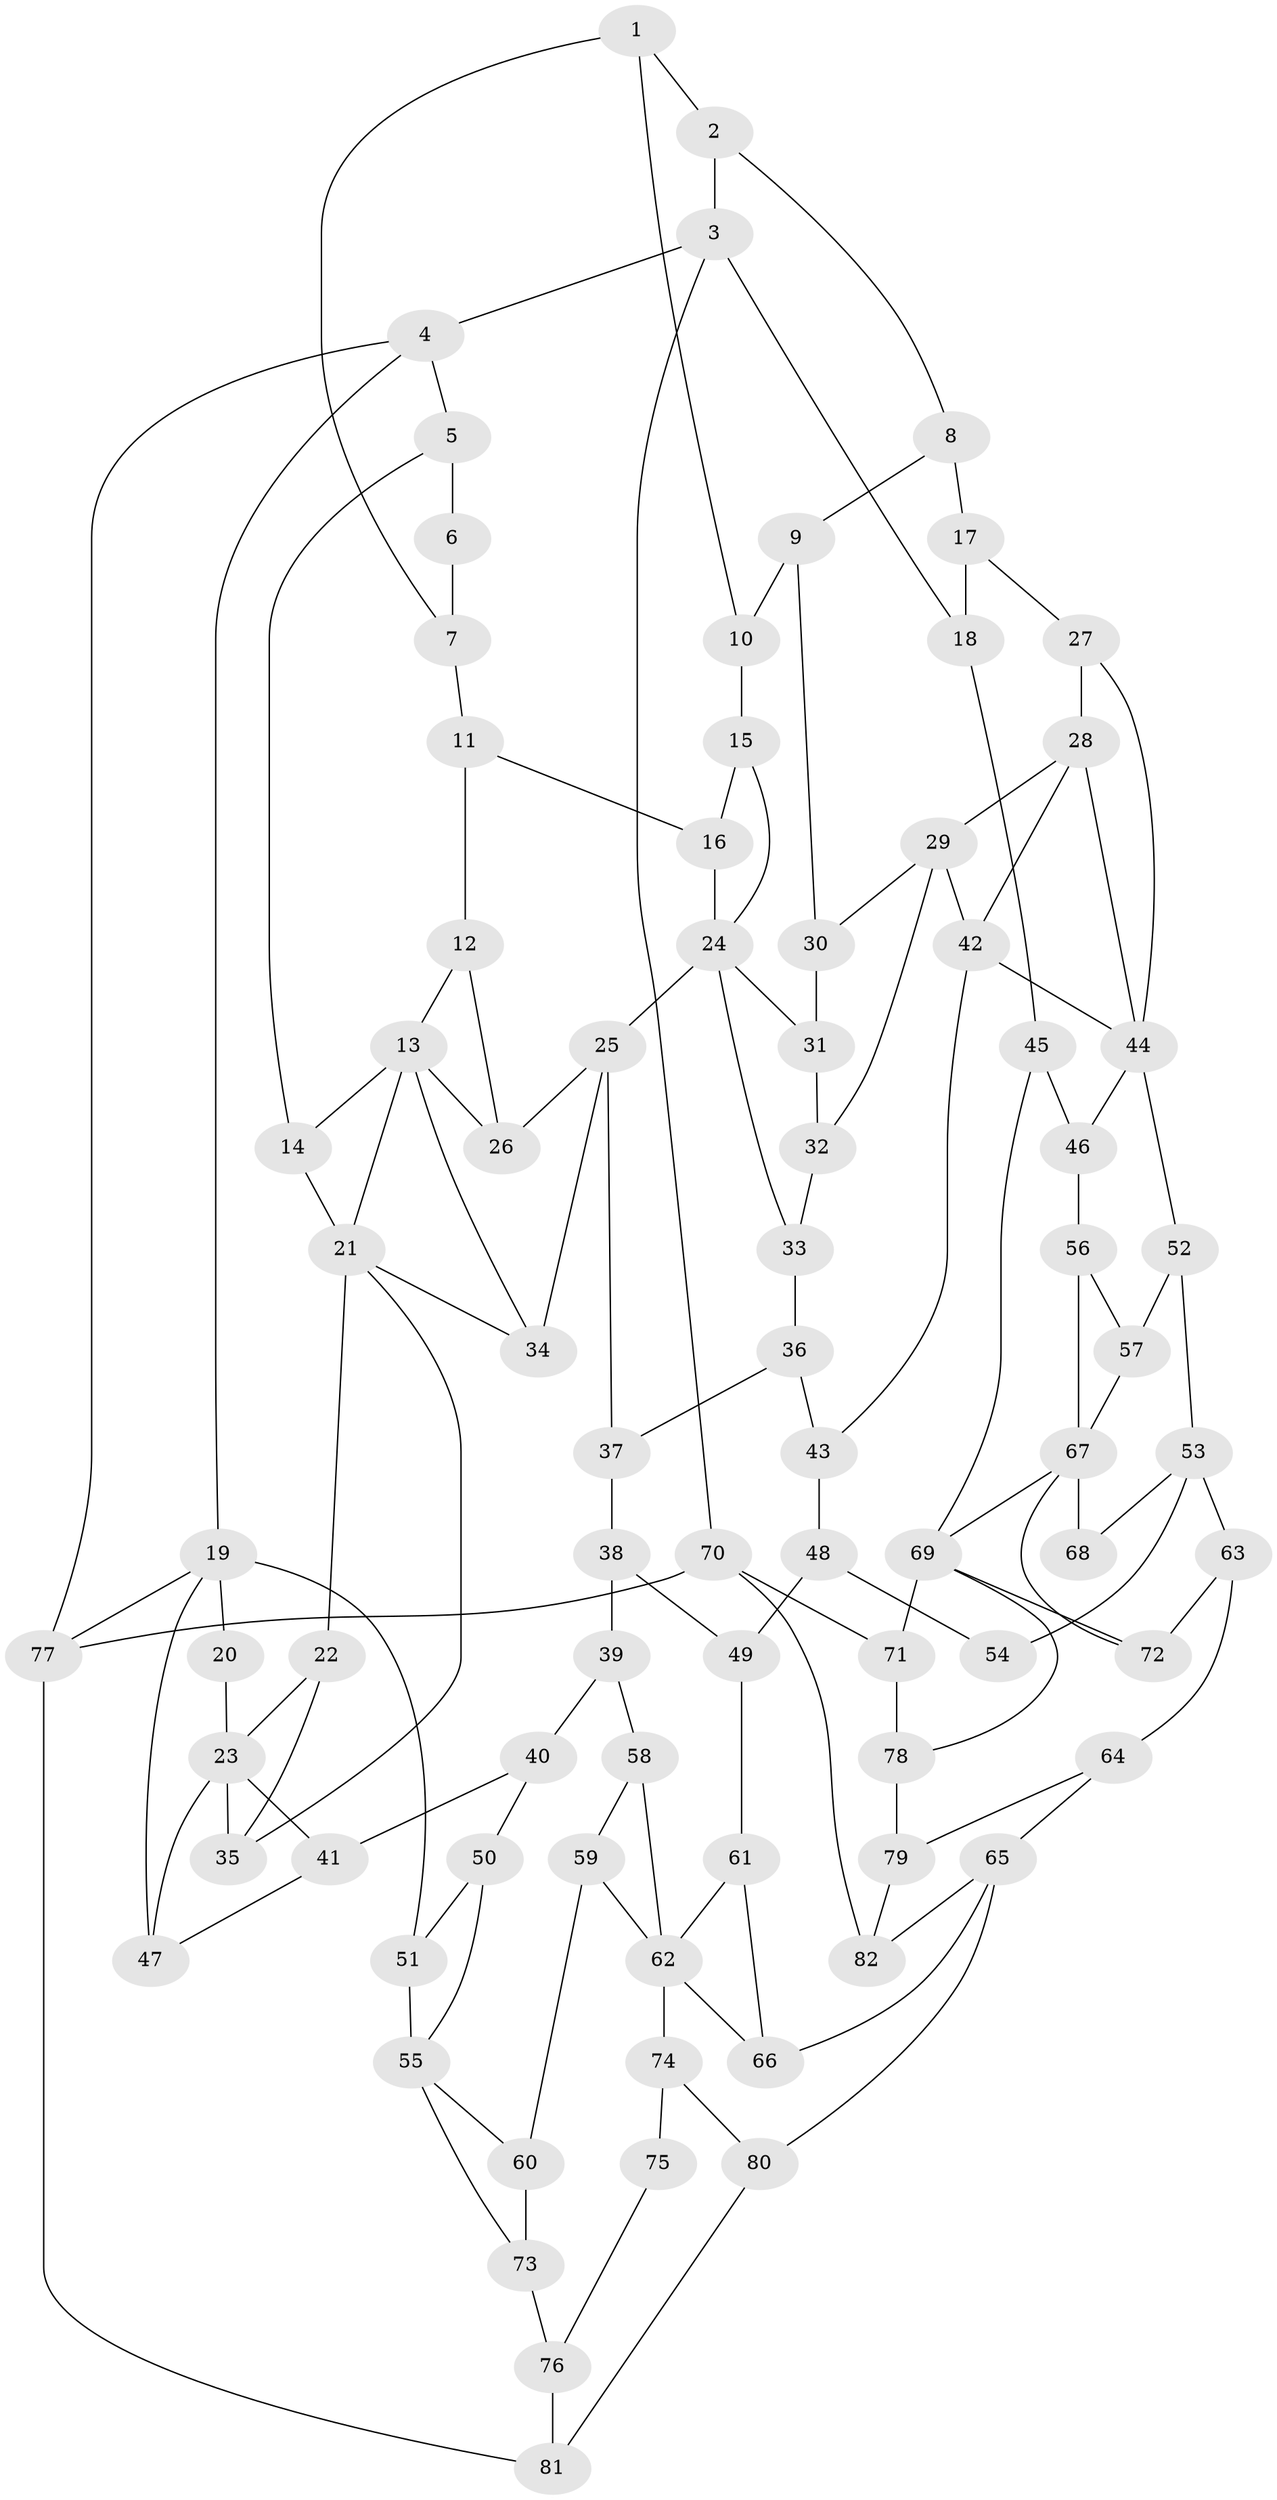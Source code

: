 // original degree distribution, {3: 0.022058823529411766, 4: 0.2426470588235294, 6: 0.2426470588235294, 5: 0.49264705882352944}
// Generated by graph-tools (version 1.1) at 2025/54/03/04/25 22:54:18]
// undirected, 82 vertices, 135 edges
graph export_dot {
  node [color=gray90,style=filled];
  1;
  2;
  3;
  4;
  5;
  6;
  7;
  8;
  9;
  10;
  11;
  12;
  13;
  14;
  15;
  16;
  17;
  18;
  19;
  20;
  21;
  22;
  23;
  24;
  25;
  26;
  27;
  28;
  29;
  30;
  31;
  32;
  33;
  34;
  35;
  36;
  37;
  38;
  39;
  40;
  41;
  42;
  43;
  44;
  45;
  46;
  47;
  48;
  49;
  50;
  51;
  52;
  53;
  54;
  55;
  56;
  57;
  58;
  59;
  60;
  61;
  62;
  63;
  64;
  65;
  66;
  67;
  68;
  69;
  70;
  71;
  72;
  73;
  74;
  75;
  76;
  77;
  78;
  79;
  80;
  81;
  82;
  1 -- 2 [weight=1.0];
  1 -- 7 [weight=1.0];
  1 -- 10 [weight=1.0];
  2 -- 3 [weight=1.0];
  2 -- 8 [weight=1.0];
  3 -- 4 [weight=1.0];
  3 -- 18 [weight=1.0];
  3 -- 70 [weight=1.0];
  4 -- 5 [weight=1.0];
  4 -- 19 [weight=1.0];
  4 -- 77 [weight=1.0];
  5 -- 6 [weight=1.0];
  5 -- 14 [weight=1.0];
  6 -- 7 [weight=1.0];
  7 -- 11 [weight=1.0];
  8 -- 9 [weight=1.0];
  8 -- 17 [weight=1.0];
  9 -- 10 [weight=1.0];
  9 -- 30 [weight=1.0];
  10 -- 15 [weight=1.0];
  11 -- 12 [weight=1.0];
  11 -- 16 [weight=1.0];
  12 -- 13 [weight=1.0];
  12 -- 26 [weight=1.0];
  13 -- 14 [weight=1.0];
  13 -- 21 [weight=2.0];
  13 -- 26 [weight=1.0];
  13 -- 34 [weight=1.0];
  14 -- 21 [weight=1.0];
  15 -- 16 [weight=1.0];
  15 -- 24 [weight=1.0];
  16 -- 24 [weight=1.0];
  17 -- 18 [weight=1.0];
  17 -- 27 [weight=1.0];
  18 -- 45 [weight=1.0];
  19 -- 20 [weight=1.0];
  19 -- 47 [weight=1.0];
  19 -- 51 [weight=2.0];
  19 -- 77 [weight=1.0];
  20 -- 23 [weight=2.0];
  21 -- 22 [weight=1.0];
  21 -- 34 [weight=1.0];
  21 -- 35 [weight=1.0];
  22 -- 23 [weight=1.0];
  22 -- 35 [weight=1.0];
  23 -- 35 [weight=1.0];
  23 -- 41 [weight=1.0];
  23 -- 47 [weight=1.0];
  24 -- 25 [weight=2.0];
  24 -- 31 [weight=1.0];
  24 -- 33 [weight=1.0];
  25 -- 26 [weight=1.0];
  25 -- 34 [weight=1.0];
  25 -- 37 [weight=1.0];
  27 -- 28 [weight=1.0];
  27 -- 44 [weight=1.0];
  28 -- 29 [weight=3.0];
  28 -- 42 [weight=1.0];
  28 -- 44 [weight=1.0];
  29 -- 30 [weight=1.0];
  29 -- 32 [weight=1.0];
  29 -- 42 [weight=1.0];
  30 -- 31 [weight=1.0];
  31 -- 32 [weight=1.0];
  32 -- 33 [weight=1.0];
  33 -- 36 [weight=1.0];
  36 -- 37 [weight=1.0];
  36 -- 43 [weight=1.0];
  37 -- 38 [weight=1.0];
  38 -- 39 [weight=1.0];
  38 -- 49 [weight=1.0];
  39 -- 40 [weight=1.0];
  39 -- 58 [weight=1.0];
  40 -- 41 [weight=1.0];
  40 -- 50 [weight=1.0];
  41 -- 47 [weight=1.0];
  42 -- 43 [weight=1.0];
  42 -- 44 [weight=1.0];
  43 -- 48 [weight=1.0];
  44 -- 46 [weight=1.0];
  44 -- 52 [weight=1.0];
  45 -- 46 [weight=1.0];
  45 -- 69 [weight=1.0];
  46 -- 56 [weight=1.0];
  48 -- 49 [weight=1.0];
  48 -- 54 [weight=1.0];
  49 -- 61 [weight=1.0];
  50 -- 51 [weight=1.0];
  50 -- 55 [weight=1.0];
  51 -- 55 [weight=3.0];
  52 -- 53 [weight=1.0];
  52 -- 57 [weight=1.0];
  53 -- 54 [weight=2.0];
  53 -- 63 [weight=2.0];
  53 -- 68 [weight=1.0];
  55 -- 60 [weight=1.0];
  55 -- 73 [weight=1.0];
  56 -- 57 [weight=1.0];
  56 -- 67 [weight=1.0];
  57 -- 67 [weight=1.0];
  58 -- 59 [weight=1.0];
  58 -- 62 [weight=1.0];
  59 -- 60 [weight=1.0];
  59 -- 62 [weight=1.0];
  60 -- 73 [weight=1.0];
  61 -- 62 [weight=1.0];
  61 -- 66 [weight=1.0];
  62 -- 66 [weight=1.0];
  62 -- 74 [weight=2.0];
  63 -- 64 [weight=2.0];
  63 -- 72 [weight=1.0];
  64 -- 65 [weight=1.0];
  64 -- 79 [weight=1.0];
  65 -- 66 [weight=1.0];
  65 -- 80 [weight=2.0];
  65 -- 82 [weight=1.0];
  67 -- 68 [weight=2.0];
  67 -- 69 [weight=1.0];
  67 -- 72 [weight=1.0];
  69 -- 71 [weight=1.0];
  69 -- 72 [weight=1.0];
  69 -- 78 [weight=1.0];
  70 -- 71 [weight=1.0];
  70 -- 77 [weight=1.0];
  70 -- 82 [weight=1.0];
  71 -- 78 [weight=1.0];
  73 -- 76 [weight=1.0];
  74 -- 75 [weight=2.0];
  74 -- 80 [weight=2.0];
  75 -- 76 [weight=1.0];
  76 -- 81 [weight=1.0];
  77 -- 81 [weight=1.0];
  78 -- 79 [weight=1.0];
  79 -- 82 [weight=1.0];
  80 -- 81 [weight=1.0];
}
